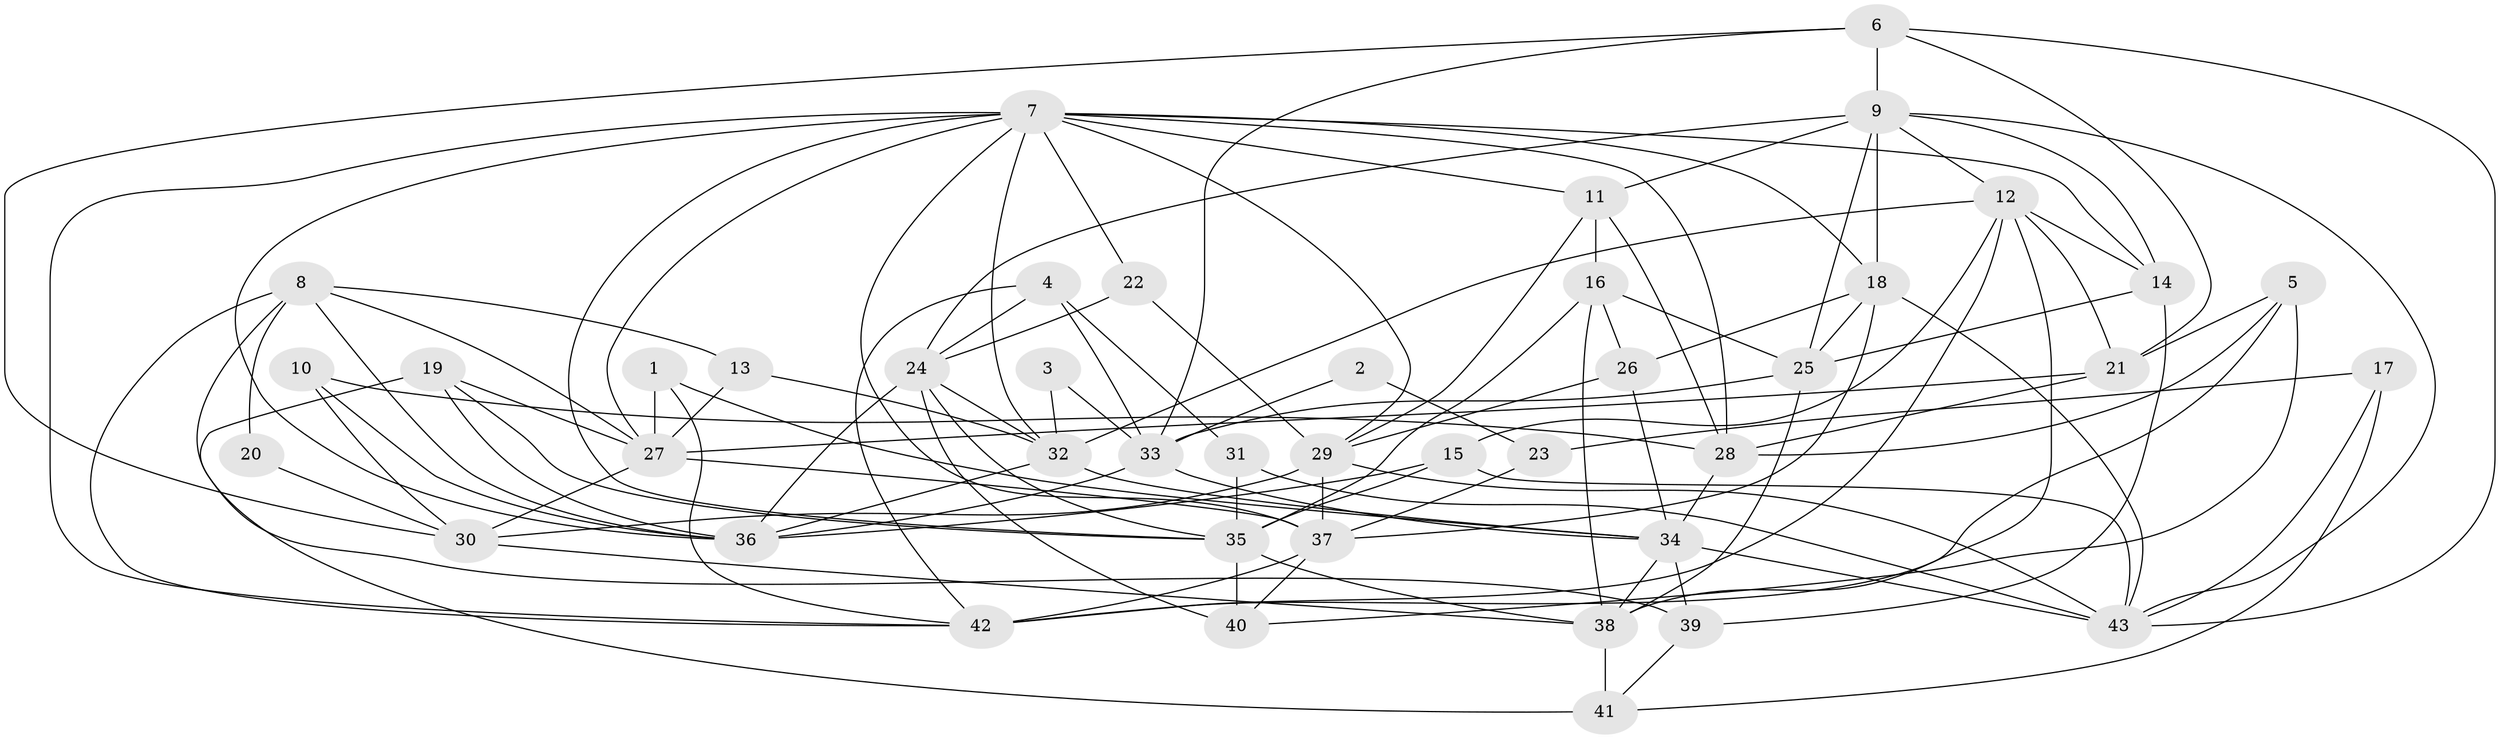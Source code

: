 // original degree distribution, {4: 0.25882352941176473, 5: 0.2, 3: 0.25882352941176473, 2: 0.1411764705882353, 6: 0.08235294117647059, 7: 0.058823529411764705}
// Generated by graph-tools (version 1.1) at 2025/26/03/09/25 03:26:15]
// undirected, 43 vertices, 115 edges
graph export_dot {
graph [start="1"]
  node [color=gray90,style=filled];
  1;
  2;
  3;
  4;
  5;
  6;
  7;
  8;
  9;
  10;
  11;
  12;
  13;
  14;
  15;
  16;
  17;
  18;
  19;
  20;
  21;
  22;
  23;
  24;
  25;
  26;
  27;
  28;
  29;
  30;
  31;
  32;
  33;
  34;
  35;
  36;
  37;
  38;
  39;
  40;
  41;
  42;
  43;
  1 -- 27 [weight=1.0];
  1 -- 34 [weight=1.0];
  1 -- 42 [weight=1.0];
  2 -- 23 [weight=1.0];
  2 -- 33 [weight=1.0];
  3 -- 32 [weight=1.0];
  3 -- 33 [weight=1.0];
  4 -- 24 [weight=1.0];
  4 -- 31 [weight=1.0];
  4 -- 33 [weight=1.0];
  4 -- 42 [weight=1.0];
  5 -- 21 [weight=1.0];
  5 -- 28 [weight=3.0];
  5 -- 40 [weight=1.0];
  5 -- 42 [weight=1.0];
  6 -- 9 [weight=1.0];
  6 -- 21 [weight=1.0];
  6 -- 30 [weight=1.0];
  6 -- 33 [weight=1.0];
  6 -- 43 [weight=1.0];
  7 -- 11 [weight=1.0];
  7 -- 14 [weight=1.0];
  7 -- 18 [weight=1.0];
  7 -- 22 [weight=1.0];
  7 -- 27 [weight=1.0];
  7 -- 28 [weight=1.0];
  7 -- 29 [weight=1.0];
  7 -- 32 [weight=1.0];
  7 -- 35 [weight=1.0];
  7 -- 36 [weight=1.0];
  7 -- 37 [weight=1.0];
  7 -- 42 [weight=1.0];
  8 -- 13 [weight=1.0];
  8 -- 20 [weight=1.0];
  8 -- 27 [weight=1.0];
  8 -- 36 [weight=1.0];
  8 -- 39 [weight=1.0];
  8 -- 42 [weight=1.0];
  9 -- 11 [weight=1.0];
  9 -- 12 [weight=1.0];
  9 -- 14 [weight=1.0];
  9 -- 18 [weight=1.0];
  9 -- 24 [weight=1.0];
  9 -- 25 [weight=1.0];
  9 -- 43 [weight=1.0];
  10 -- 28 [weight=1.0];
  10 -- 30 [weight=1.0];
  10 -- 36 [weight=1.0];
  11 -- 16 [weight=1.0];
  11 -- 28 [weight=1.0];
  11 -- 29 [weight=1.0];
  12 -- 14 [weight=1.0];
  12 -- 15 [weight=1.0];
  12 -- 21 [weight=1.0];
  12 -- 32 [weight=1.0];
  12 -- 38 [weight=1.0];
  12 -- 42 [weight=2.0];
  13 -- 27 [weight=1.0];
  13 -- 32 [weight=1.0];
  14 -- 25 [weight=1.0];
  14 -- 39 [weight=1.0];
  15 -- 35 [weight=1.0];
  15 -- 36 [weight=1.0];
  15 -- 43 [weight=1.0];
  16 -- 25 [weight=1.0];
  16 -- 26 [weight=1.0];
  16 -- 35 [weight=1.0];
  16 -- 38 [weight=1.0];
  17 -- 23 [weight=1.0];
  17 -- 41 [weight=1.0];
  17 -- 43 [weight=1.0];
  18 -- 25 [weight=1.0];
  18 -- 26 [weight=1.0];
  18 -- 37 [weight=1.0];
  18 -- 43 [weight=1.0];
  19 -- 27 [weight=1.0];
  19 -- 35 [weight=1.0];
  19 -- 36 [weight=1.0];
  19 -- 41 [weight=1.0];
  20 -- 30 [weight=1.0];
  21 -- 27 [weight=1.0];
  21 -- 28 [weight=1.0];
  22 -- 24 [weight=1.0];
  22 -- 29 [weight=1.0];
  23 -- 37 [weight=2.0];
  24 -- 32 [weight=1.0];
  24 -- 35 [weight=1.0];
  24 -- 36 [weight=1.0];
  24 -- 40 [weight=1.0];
  25 -- 33 [weight=1.0];
  25 -- 38 [weight=1.0];
  26 -- 29 [weight=1.0];
  26 -- 34 [weight=1.0];
  27 -- 30 [weight=1.0];
  27 -- 37 [weight=1.0];
  28 -- 34 [weight=1.0];
  29 -- 30 [weight=1.0];
  29 -- 37 [weight=3.0];
  29 -- 43 [weight=2.0];
  30 -- 38 [weight=1.0];
  31 -- 35 [weight=2.0];
  31 -- 43 [weight=2.0];
  32 -- 34 [weight=1.0];
  32 -- 36 [weight=1.0];
  33 -- 34 [weight=1.0];
  33 -- 36 [weight=1.0];
  34 -- 38 [weight=1.0];
  34 -- 39 [weight=1.0];
  34 -- 43 [weight=1.0];
  35 -- 38 [weight=1.0];
  35 -- 40 [weight=2.0];
  37 -- 40 [weight=1.0];
  37 -- 42 [weight=1.0];
  38 -- 41 [weight=2.0];
  39 -- 41 [weight=1.0];
}

